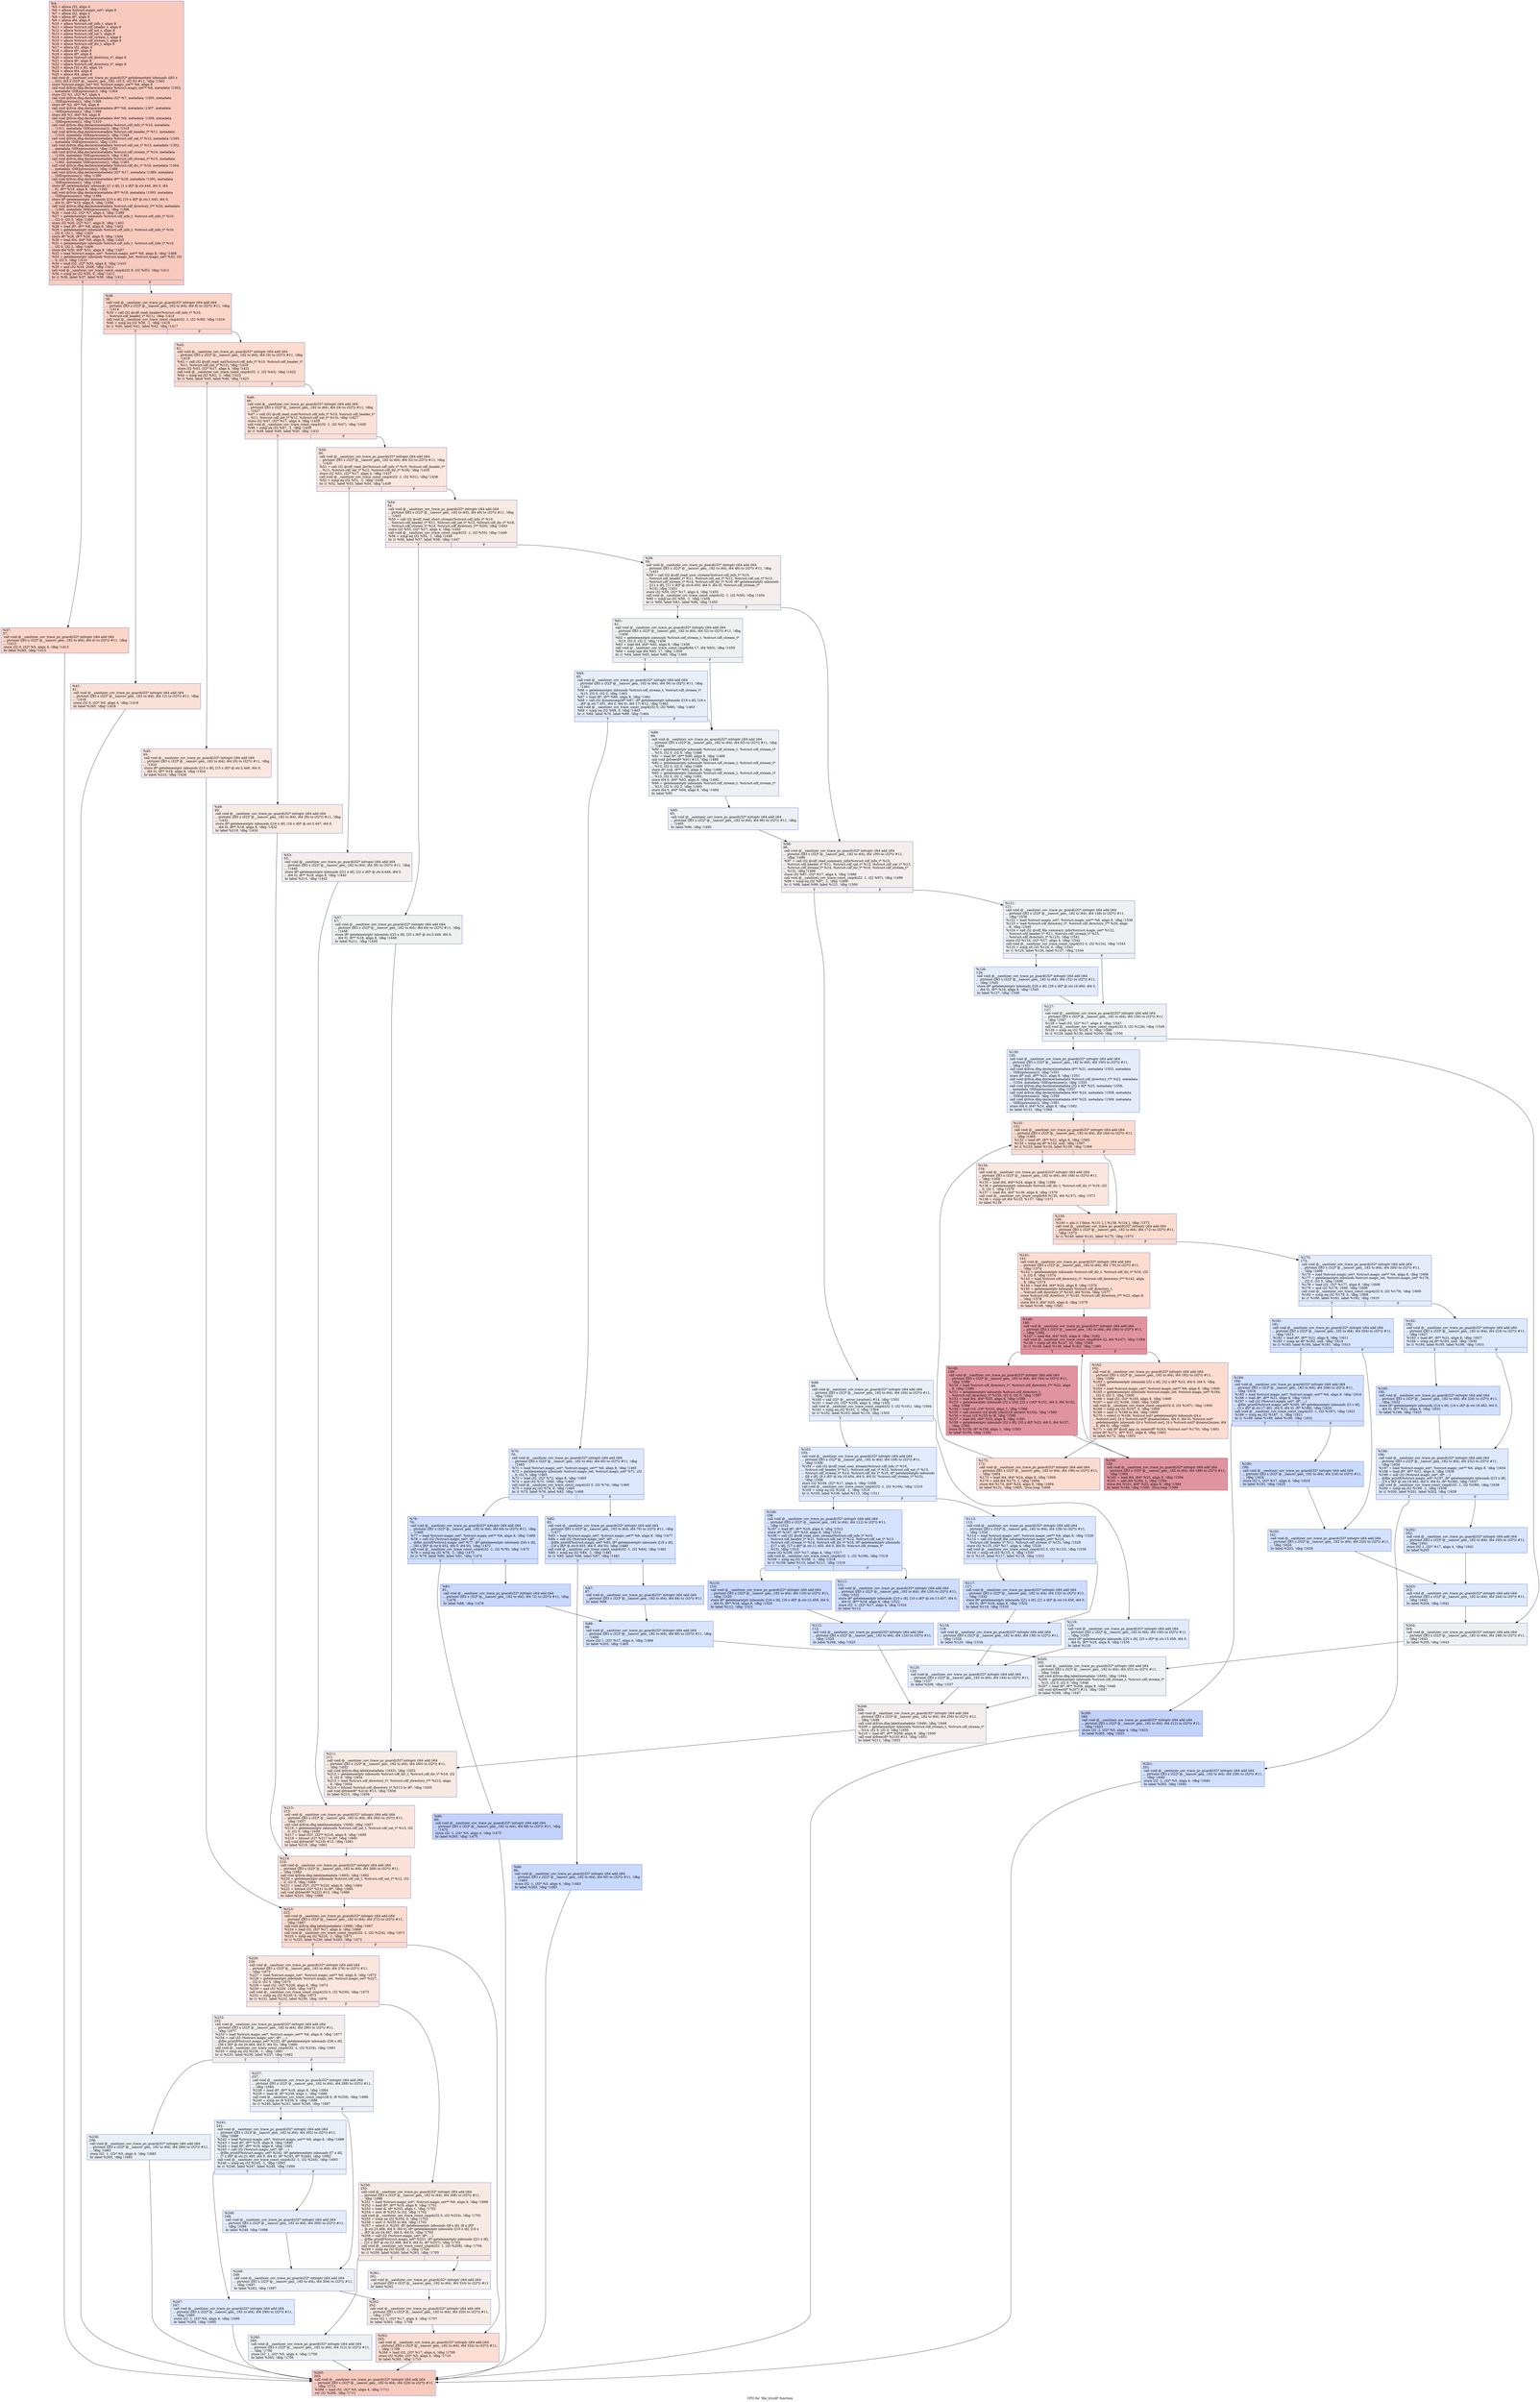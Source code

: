 digraph "CFG for 'file_trycdf' function" {
	label="CFG for 'file_trycdf' function";

	Node0x564cce545c20 [shape=record,color="#3d50c3ff", style=filled, fillcolor="#ef886b70",label="{%4:\l  %5 = alloca i32, align 4\l  %6 = alloca %struct.magic_set*, align 8\l  %7 = alloca i32, align 4\l  %8 = alloca i8*, align 8\l  %9 = alloca i64, align 8\l  %10 = alloca %struct.cdf_info_t, align 8\l  %11 = alloca %struct.cdf_header_t, align 8\l  %12 = alloca %struct.cdf_sat_t, align 8\l  %13 = alloca %struct.cdf_sat_t, align 8\l  %14 = alloca %struct.cdf_stream_t, align 8\l  %15 = alloca %struct.cdf_stream_t, align 8\l  %16 = alloca %struct.cdf_dir_t, align 8\l  %17 = alloca i32, align 4\l  %18 = alloca i8*, align 8\l  %19 = alloca i8*, align 8\l  %20 = alloca %struct.cdf_directory_t*, align 8\l  %21 = alloca i8*, align 8\l  %22 = alloca %struct.cdf_directory_t*, align 8\l  %23 = alloca [32 x i8], align 16\l  %24 = alloca i64, align 8\l  %25 = alloca i64, align 8\l  call void @__sanitizer_cov_trace_pc_guard(i32* getelementptr inbounds ([83 x\l... i32], [83 x i32]* @__sancov_gen_.182, i32 0, i32 0)) #11, !dbg !1302\l  store %struct.magic_set* %0, %struct.magic_set** %6, align 8\l  call void @llvm.dbg.declare(metadata %struct.magic_set** %6, metadata !1303,\l... metadata !DIExpression()), !dbg !1304\l  store i32 %1, i32* %7, align 4\l  call void @llvm.dbg.declare(metadata i32* %7, metadata !1305, metadata\l... !DIExpression()), !dbg !1306\l  store i8* %2, i8** %8, align 8\l  call void @llvm.dbg.declare(metadata i8** %8, metadata !1307, metadata\l... !DIExpression()), !dbg !1308\l  store i64 %3, i64* %9, align 8\l  call void @llvm.dbg.declare(metadata i64* %9, metadata !1309, metadata\l... !DIExpression()), !dbg !1310\l  call void @llvm.dbg.declare(metadata %struct.cdf_info_t* %10, metadata\l... !1311, metadata !DIExpression()), !dbg !1318\l  call void @llvm.dbg.declare(metadata %struct.cdf_header_t* %11, metadata\l... !1319, metadata !DIExpression()), !dbg !1344\l  call void @llvm.dbg.declare(metadata %struct.cdf_sat_t* %12, metadata !1345,\l... metadata !DIExpression()), !dbg !1351\l  call void @llvm.dbg.declare(metadata %struct.cdf_sat_t* %13, metadata !1352,\l... metadata !DIExpression()), !dbg !1353\l  call void @llvm.dbg.declare(metadata %struct.cdf_stream_t* %14, metadata\l... !1354, metadata !DIExpression()), !dbg !1361\l  call void @llvm.dbg.declare(metadata %struct.cdf_stream_t* %15, metadata\l... !1362, metadata !DIExpression()), !dbg !1363\l  call void @llvm.dbg.declare(metadata %struct.cdf_dir_t* %16, metadata !1364,\l... metadata !DIExpression()), !dbg !1388\l  call void @llvm.dbg.declare(metadata i32* %17, metadata !1389, metadata\l... !DIExpression()), !dbg !1390\l  call void @llvm.dbg.declare(metadata i8** %18, metadata !1391, metadata\l... !DIExpression()), !dbg !1392\l  store i8* getelementptr inbounds ([1 x i8], [1 x i8]* @.str.444, i64 0, i64\l... 0), i8** %18, align 8, !dbg !1392\l  call void @llvm.dbg.declare(metadata i8** %19, metadata !1393, metadata\l... !DIExpression()), !dbg !1394\l  store i8* getelementptr inbounds ([10 x i8], [10 x i8]* @.str.1.445, i64 0,\l... i64 0), i8** %19, align 8, !dbg !1394\l  call void @llvm.dbg.declare(metadata %struct.cdf_directory_t** %20, metadata\l... !1395, metadata !DIExpression()), !dbg !1398\l  %26 = load i32, i32* %7, align 4, !dbg !1399\l  %27 = getelementptr inbounds %struct.cdf_info_t, %struct.cdf_info_t* %10,\l... i32 0, i32 0, !dbg !1400\l  store i32 %26, i32* %27, align 8, !dbg !1401\l  %28 = load i8*, i8** %8, align 8, !dbg !1402\l  %29 = getelementptr inbounds %struct.cdf_info_t, %struct.cdf_info_t* %10,\l... i32 0, i32 1, !dbg !1403\l  store i8* %28, i8** %29, align 8, !dbg !1404\l  %30 = load i64, i64* %9, align 8, !dbg !1405\l  %31 = getelementptr inbounds %struct.cdf_info_t, %struct.cdf_info_t* %10,\l... i32 0, i32 2, !dbg !1406\l  store i64 %30, i64* %31, align 8, !dbg !1407\l  %32 = load %struct.magic_set*, %struct.magic_set** %6, align 8, !dbg !1408\l  %33 = getelementptr inbounds %struct.magic_set, %struct.magic_set* %32, i32\l... 0, i32 5, !dbg !1410\l  %34 = load i32, i32* %33, align 8, !dbg !1410\l  %35 = and i32 %34, 2048, !dbg !1411\l  call void @__sanitizer_cov_trace_const_cmp4(i32 0, i32 %35), !dbg !1411\l  %36 = icmp ne i32 %35, 0, !dbg !1411\l  br i1 %36, label %37, label %38, !dbg !1412\l|{<s0>T|<s1>F}}"];
	Node0x564cce545c20:s0 -> Node0x564cce547e80;
	Node0x564cce545c20:s1 -> Node0x564cce547ed0;
	Node0x564cce547e80 [shape=record,color="#3d50c3ff", style=filled, fillcolor="#f5a08170",label="{%37:\l37:                                               \l  call void @__sanitizer_cov_trace_pc_guard(i32* inttoptr (i64 add (i64\l... ptrtoint ([83 x i32]* @__sancov_gen_.182 to i64), i64 4) to i32*)) #11, !dbg\l... !1413\l  store i32 0, i32* %5, align 4, !dbg !1413\l  br label %265, !dbg !1413\l}"];
	Node0x564cce547e80 -> Node0x564cce5497d0;
	Node0x564cce547ed0 [shape=record,color="#3d50c3ff", style=filled, fillcolor="#f5a08170",label="{%38:\l38:                                               \l  call void @__sanitizer_cov_trace_pc_guard(i32* inttoptr (i64 add (i64\l... ptrtoint ([83 x i32]* @__sancov_gen_.182 to i64), i64 8) to i32*)) #11, !dbg\l... !1414\l  %39 = call i32 @cdf_read_header(%struct.cdf_info_t* %10,\l... %struct.cdf_header_t* %11), !dbg !1414\l  call void @__sanitizer_cov_trace_const_cmp4(i32 -1, i32 %39), !dbg !1416\l  %40 = icmp eq i32 %39, -1, !dbg !1416\l  br i1 %40, label %41, label %42, !dbg !1417\l|{<s0>T|<s1>F}}"];
	Node0x564cce547ed0:s0 -> Node0x564cce547f20;
	Node0x564cce547ed0:s1 -> Node0x564cce547f70;
	Node0x564cce547f20 [shape=record,color="#3d50c3ff", style=filled, fillcolor="#f7bca170",label="{%41:\l41:                                               \l  call void @__sanitizer_cov_trace_pc_guard(i32* inttoptr (i64 add (i64\l... ptrtoint ([83 x i32]* @__sancov_gen_.182 to i64), i64 12) to i32*)) #11, !dbg\l... !1418\l  store i32 0, i32* %5, align 4, !dbg !1418\l  br label %265, !dbg !1418\l}"];
	Node0x564cce547f20 -> Node0x564cce5497d0;
	Node0x564cce547f70 [shape=record,color="#3d50c3ff", style=filled, fillcolor="#f7af9170",label="{%42:\l42:                                               \l  call void @__sanitizer_cov_trace_pc_guard(i32* inttoptr (i64 add (i64\l... ptrtoint ([83 x i32]* @__sancov_gen_.182 to i64), i64 16) to i32*)) #11, !dbg\l... !1419\l  %43 = call i32 @cdf_read_sat(%struct.cdf_info_t* %10, %struct.cdf_header_t*\l... %11, %struct.cdf_sat_t* %12), !dbg !1419\l  store i32 %43, i32* %17, align 4, !dbg !1421\l  call void @__sanitizer_cov_trace_const_cmp4(i32 -1, i32 %43), !dbg !1422\l  %44 = icmp eq i32 %43, -1, !dbg !1422\l  br i1 %44, label %45, label %46, !dbg !1423\l|{<s0>T|<s1>F}}"];
	Node0x564cce547f70:s0 -> Node0x564cce547fc0;
	Node0x564cce547f70:s1 -> Node0x564cce548010;
	Node0x564cce547fc0 [shape=record,color="#3d50c3ff", style=filled, fillcolor="#f3c7b170",label="{%45:\l45:                                               \l  call void @__sanitizer_cov_trace_pc_guard(i32* inttoptr (i64 add (i64\l... ptrtoint ([83 x i32]* @__sancov_gen_.182 to i64), i64 20) to i32*)) #11, !dbg\l... !1424\l  store i8* getelementptr inbounds ([15 x i8], [15 x i8]* @.str.2.446, i64 0,\l... i64 0), i8** %18, align 8, !dbg !1424\l  br label %223, !dbg !1426\l}"];
	Node0x564cce547fc0 -> Node0x564cce549370;
	Node0x564cce548010 [shape=record,color="#3d50c3ff", style=filled, fillcolor="#f7bca170",label="{%46:\l46:                                               \l  call void @__sanitizer_cov_trace_pc_guard(i32* inttoptr (i64 add (i64\l... ptrtoint ([83 x i32]* @__sancov_gen_.182 to i64), i64 24) to i32*)) #11, !dbg\l... !1427\l  %47 = call i32 @cdf_read_ssat(%struct.cdf_info_t* %10, %struct.cdf_header_t*\l... %11, %struct.cdf_sat_t* %12, %struct.cdf_sat_t* %13), !dbg !1427\l  store i32 %47, i32* %17, align 4, !dbg !1429\l  call void @__sanitizer_cov_trace_const_cmp4(i32 -1, i32 %47), !dbg !1430\l  %48 = icmp eq i32 %47, -1, !dbg !1430\l  br i1 %48, label %49, label %50, !dbg !1431\l|{<s0>T|<s1>F}}"];
	Node0x564cce548010:s0 -> Node0x564cce548060;
	Node0x564cce548010:s1 -> Node0x564cce5480b0;
	Node0x564cce548060 [shape=record,color="#3d50c3ff", style=filled, fillcolor="#eed0c070",label="{%49:\l49:                                               \l  call void @__sanitizer_cov_trace_pc_guard(i32* inttoptr (i64 add (i64\l... ptrtoint ([83 x i32]* @__sancov_gen_.182 to i64), i64 28) to i32*)) #11, !dbg\l... !1432\l  store i8* getelementptr inbounds ([16 x i8], [16 x i8]* @.str.3.447, i64 0,\l... i64 0), i8** %18, align 8, !dbg !1432\l  br label %219, !dbg !1434\l}"];
	Node0x564cce548060 -> Node0x564cce549320;
	Node0x564cce5480b0 [shape=record,color="#3d50c3ff", style=filled, fillcolor="#f3c7b170",label="{%50:\l50:                                               \l  call void @__sanitizer_cov_trace_pc_guard(i32* inttoptr (i64 add (i64\l... ptrtoint ([83 x i32]* @__sancov_gen_.182 to i64), i64 32) to i32*)) #11, !dbg\l... !1435\l  %51 = call i32 @cdf_read_dir(%struct.cdf_info_t* %10, %struct.cdf_header_t*\l... %11, %struct.cdf_sat_t* %12, %struct.cdf_dir_t* %16), !dbg !1435\l  store i32 %51, i32* %17, align 4, !dbg !1437\l  call void @__sanitizer_cov_trace_const_cmp4(i32 -1, i32 %51), !dbg !1438\l  %52 = icmp eq i32 %51, -1, !dbg !1438\l  br i1 %52, label %53, label %54, !dbg !1439\l|{<s0>T|<s1>F}}"];
	Node0x564cce5480b0:s0 -> Node0x564cce548100;
	Node0x564cce5480b0:s1 -> Node0x564cce548150;
	Node0x564cce548100 [shape=record,color="#3d50c3ff", style=filled, fillcolor="#e5d8d170",label="{%53:\l53:                                               \l  call void @__sanitizer_cov_trace_pc_guard(i32* inttoptr (i64 add (i64\l... ptrtoint ([83 x i32]* @__sancov_gen_.182 to i64), i64 36) to i32*)) #11, !dbg\l... !1440\l  store i8* getelementptr inbounds ([21 x i8], [21 x i8]* @.str.4.448, i64 0,\l... i64 0), i8** %18, align 8, !dbg !1440\l  br label %215, !dbg !1442\l}"];
	Node0x564cce548100 -> Node0x564cce5492d0;
	Node0x564cce548150 [shape=record,color="#3d50c3ff", style=filled, fillcolor="#eed0c070",label="{%54:\l54:                                               \l  call void @__sanitizer_cov_trace_pc_guard(i32* inttoptr (i64 add (i64\l... ptrtoint ([83 x i32]* @__sancov_gen_.182 to i64), i64 40) to i32*)) #11, !dbg\l... !1443\l  %55 = call i32 @cdf_read_short_stream(%struct.cdf_info_t* %10,\l... %struct.cdf_header_t* %11, %struct.cdf_sat_t* %12, %struct.cdf_dir_t* %16,\l... %struct.cdf_stream_t* %14, %struct.cdf_directory_t** %20), !dbg !1443\l  store i32 %55, i32* %17, align 4, !dbg !1445\l  call void @__sanitizer_cov_trace_const_cmp4(i32 -1, i32 %55), !dbg !1446\l  %56 = icmp eq i32 %55, -1, !dbg !1446\l  br i1 %56, label %57, label %58, !dbg !1447\l|{<s0>T|<s1>F}}"];
	Node0x564cce548150:s0 -> Node0x564cce5481a0;
	Node0x564cce548150:s1 -> Node0x564cce5481f0;
	Node0x564cce5481a0 [shape=record,color="#3d50c3ff", style=filled, fillcolor="#dbdcde70",label="{%57:\l57:                                               \l  call void @__sanitizer_cov_trace_pc_guard(i32* inttoptr (i64 add (i64\l... ptrtoint ([83 x i32]* @__sancov_gen_.182 to i64), i64 44) to i32*)) #11, !dbg\l... !1448\l  store i8* getelementptr inbounds ([25 x i8], [25 x i8]* @.str.5.449, i64 0,\l... i64 0), i8** %18, align 8, !dbg !1448\l  br label %211, !dbg !1450\l}"];
	Node0x564cce5481a0 -> Node0x564cce549280;
	Node0x564cce5481f0 [shape=record,color="#3d50c3ff", style=filled, fillcolor="#e5d8d170",label="{%58:\l58:                                               \l  call void @__sanitizer_cov_trace_pc_guard(i32* inttoptr (i64 add (i64\l... ptrtoint ([83 x i32]* @__sancov_gen_.182 to i64), i64 48) to i32*)) #11, !dbg\l... !1451\l  %59 = call i32 @cdf_read_user_stream(%struct.cdf_info_t* %10,\l... %struct.cdf_header_t* %11, %struct.cdf_sat_t* %12, %struct.cdf_sat_t* %13,\l... %struct.cdf_stream_t* %14, %struct.cdf_dir_t* %16, i8* getelementptr inbounds\l... ([11 x i8], [11 x i8]* @.str.6.450, i64 0, i64 0), %struct.cdf_stream_t*\l... %15), !dbg !1451\l  store i32 %59, i32* %17, align 4, !dbg !1453\l  call void @__sanitizer_cov_trace_const_cmp4(i32 -1, i32 %59), !dbg !1454\l  %60 = icmp ne i32 %59, -1, !dbg !1454\l  br i1 %60, label %61, label %96, !dbg !1455\l|{<s0>T|<s1>F}}"];
	Node0x564cce5481f0:s0 -> Node0x564cce548240;
	Node0x564cce5481f0:s1 -> Node0x564cce548600;
	Node0x564cce548240 [shape=record,color="#3d50c3ff", style=filled, fillcolor="#dbdcde70",label="{%61:\l61:                                               \l  call void @__sanitizer_cov_trace_pc_guard(i32* inttoptr (i64 add (i64\l... ptrtoint ([83 x i32]* @__sancov_gen_.182 to i64), i64 52) to i32*)) #11, !dbg\l... !1456\l  %62 = getelementptr inbounds %struct.cdf_stream_t, %struct.cdf_stream_t*\l... %15, i32 0, i32 2, !dbg !1456\l  %63 = load i64, i64* %62, align 8, !dbg !1456\l  call void @__sanitizer_cov_trace_const_cmp8(i64 17, i64 %63), !dbg !1459\l  %64 = icmp uge i64 %63, 17, !dbg !1459\l  br i1 %64, label %65, label %89, !dbg !1460\l|{<s0>T|<s1>F}}"];
	Node0x564cce548240:s0 -> Node0x564cce548290;
	Node0x564cce548240:s1 -> Node0x564cce548560;
	Node0x564cce548290 [shape=record,color="#3d50c3ff", style=filled, fillcolor="#cbd8ee70",label="{%65:\l65:                                               \l  call void @__sanitizer_cov_trace_pc_guard(i32* inttoptr (i64 add (i64\l... ptrtoint ([83 x i32]* @__sancov_gen_.182 to i64), i64 56) to i32*)) #11, !dbg\l... !1461\l  %66 = getelementptr inbounds %struct.cdf_stream_t, %struct.cdf_stream_t*\l... %15, i32 0, i32 0, !dbg !1461\l  %67 = load i8*, i8** %66, align 8, !dbg !1461\l  %68 = call i32 @memcmp(i8* %67, i8* getelementptr inbounds ([18 x i8], [18 x\l... i8]* @.str.7.451, i64 0, i64 0), i64 17) #12, !dbg !1462\l  call void @__sanitizer_cov_trace_const_cmp4(i32 0, i32 %68), !dbg !1463\l  %69 = icmp eq i32 %68, 0, !dbg !1463\l  br i1 %69, label %70, label %89, !dbg !1464\l|{<s0>T|<s1>F}}"];
	Node0x564cce548290:s0 -> Node0x564cce5482e0;
	Node0x564cce548290:s1 -> Node0x564cce548560;
	Node0x564cce5482e0 [shape=record,color="#3d50c3ff", style=filled, fillcolor="#b2ccfb70",label="{%70:\l70:                                               \l  call void @__sanitizer_cov_trace_pc_guard(i32* inttoptr (i64 add (i64\l... ptrtoint ([83 x i32]* @__sancov_gen_.182 to i64), i64 60) to i32*)) #11, !dbg\l... !1465\l  %71 = load %struct.magic_set*, %struct.magic_set** %6, align 8, !dbg !1465\l  %72 = getelementptr inbounds %struct.magic_set, %struct.magic_set* %71, i32\l... 0, i32 5, !dbg !1465\l  %73 = load i32, i32* %72, align 8, !dbg !1465\l  %74 = and i32 %73, 1040, !dbg !1465\l  call void @__sanitizer_cov_trace_const_cmp4(i32 0, i32 %74), !dbg !1465\l  %75 = icmp eq i32 %74, 0, !dbg !1465\l  br i1 %75, label %76, label %82, !dbg !1468\l|{<s0>T|<s1>F}}"];
	Node0x564cce5482e0:s0 -> Node0x564cce548330;
	Node0x564cce5482e0:s1 -> Node0x564cce548420;
	Node0x564cce548330 [shape=record,color="#3d50c3ff", style=filled, fillcolor="#93b5fe70",label="{%76:\l76:                                               \l  call void @__sanitizer_cov_trace_pc_guard(i32* inttoptr (i64 add (i64\l... ptrtoint ([83 x i32]* @__sancov_gen_.182 to i64), i64 64) to i32*)) #11, !dbg\l... !1469\l  %77 = load %struct.magic_set*, %struct.magic_set** %6, align 8, !dbg !1469\l  %78 = call i32 (%struct.magic_set*, i8*, ...)\l... @file_printf(%struct.magic_set* %77, i8* getelementptr inbounds ([40 x i8],\l... [40 x i8]* @.str.8.452, i64 0, i64 0)), !dbg !1472\l  call void @__sanitizer_cov_trace_const_cmp4(i32 -1, i32 %78), !dbg !1473\l  %79 = icmp eq i32 %78, -1, !dbg !1473\l  br i1 %79, label %80, label %81, !dbg !1474\l|{<s0>T|<s1>F}}"];
	Node0x564cce548330:s0 -> Node0x564cce548380;
	Node0x564cce548330:s1 -> Node0x564cce5483d0;
	Node0x564cce548380 [shape=record,color="#3d50c3ff", style=filled, fillcolor="#779af770",label="{%80:\l80:                                               \l  call void @__sanitizer_cov_trace_pc_guard(i32* inttoptr (i64 add (i64\l... ptrtoint ([83 x i32]* @__sancov_gen_.182 to i64), i64 68) to i32*)) #11, !dbg\l... !1475\l  store i32 -1, i32* %5, align 4, !dbg !1475\l  br label %265, !dbg !1475\l}"];
	Node0x564cce548380 -> Node0x564cce5497d0;
	Node0x564cce5483d0 [shape=record,color="#3d50c3ff", style=filled, fillcolor="#85a8fc70",label="{%81:\l81:                                               \l  call void @__sanitizer_cov_trace_pc_guard(i32* inttoptr (i64 add (i64\l... ptrtoint ([83 x i32]* @__sancov_gen_.182 to i64), i64 72) to i32*)) #11, !dbg\l... !1476\l  br label %88, !dbg !1476\l}"];
	Node0x564cce5483d0 -> Node0x564cce548510;
	Node0x564cce548420 [shape=record,color="#3d50c3ff", style=filled, fillcolor="#a5c3fe70",label="{%82:\l82:                                               \l  call void @__sanitizer_cov_trace_pc_guard(i32* inttoptr (i64 add (i64\l... ptrtoint ([83 x i32]* @__sancov_gen_.182 to i64), i64 76) to i32*)) #11, !dbg\l... !1477\l  %83 = load %struct.magic_set*, %struct.magic_set** %6, align 8, !dbg !1477\l  %84 = call i32 (%struct.magic_set*, i8*, ...)\l... @file_printf(%struct.magic_set* %83, i8* getelementptr inbounds ([18 x i8],\l... [18 x i8]* @.str.9.453, i64 0, i64 0)), !dbg !1480\l  call void @__sanitizer_cov_trace_const_cmp4(i32 -1, i32 %84), !dbg !1481\l  %85 = icmp eq i32 %84, -1, !dbg !1481\l  br i1 %85, label %86, label %87, !dbg !1482\l|{<s0>T|<s1>F}}"];
	Node0x564cce548420:s0 -> Node0x564cce548470;
	Node0x564cce548420:s1 -> Node0x564cce5484c0;
	Node0x564cce548470 [shape=record,color="#3d50c3ff", style=filled, fillcolor="#85a8fc70",label="{%86:\l86:                                               \l  call void @__sanitizer_cov_trace_pc_guard(i32* inttoptr (i64 add (i64\l... ptrtoint ([83 x i32]* @__sancov_gen_.182 to i64), i64 80) to i32*)) #11, !dbg\l... !1483\l  store i32 -1, i32* %5, align 4, !dbg !1483\l  br label %265, !dbg !1483\l}"];
	Node0x564cce548470 -> Node0x564cce5497d0;
	Node0x564cce5484c0 [shape=record,color="#3d50c3ff", style=filled, fillcolor="#96b7ff70",label="{%87:\l87:                                               \l  call void @__sanitizer_cov_trace_pc_guard(i32* inttoptr (i64 add (i64\l... ptrtoint ([83 x i32]* @__sancov_gen_.182 to i64), i64 84) to i32*)) #11\l  br label %88\l}"];
	Node0x564cce5484c0 -> Node0x564cce548510;
	Node0x564cce548510 [shape=record,color="#3d50c3ff", style=filled, fillcolor="#a5c3fe70",label="{%88:\l88:                                               \l  call void @__sanitizer_cov_trace_pc_guard(i32* inttoptr (i64 add (i64\l... ptrtoint ([83 x i32]* @__sancov_gen_.182 to i64), i64 88) to i32*)) #11, !dbg\l... !1484\l  store i32 1, i32* %17, align 4, !dbg !1484\l  br label %205, !dbg !1485\l}"];
	Node0x564cce548510 -> Node0x564cce5491e0;
	Node0x564cce548560 [shape=record,color="#3d50c3ff", style=filled, fillcolor="#d6dce470",label="{%89:\l89:                                               \l  call void @__sanitizer_cov_trace_pc_guard(i32* inttoptr (i64 add (i64\l... ptrtoint ([83 x i32]* @__sancov_gen_.182 to i64), i64 92) to i32*)) #11, !dbg\l... !1486\l  %90 = getelementptr inbounds %struct.cdf_stream_t, %struct.cdf_stream_t*\l... %15, i32 0, i32 0, !dbg !1486\l  %91 = load i8*, i8** %90, align 8, !dbg !1486\l  call void @free(i8* %91) #13, !dbg !1488\l  %92 = getelementptr inbounds %struct.cdf_stream_t, %struct.cdf_stream_t*\l... %15, i32 0, i32 0, !dbg !1489\l  store i8* null, i8** %92, align 8, !dbg !1490\l  %93 = getelementptr inbounds %struct.cdf_stream_t, %struct.cdf_stream_t*\l... %15, i32 0, i32 1, !dbg !1491\l  store i64 0, i64* %93, align 8, !dbg !1492\l  %94 = getelementptr inbounds %struct.cdf_stream_t, %struct.cdf_stream_t*\l... %15, i32 0, i32 2, !dbg !1493\l  store i64 0, i64* %94, align 8, !dbg !1494\l  br label %95\l}"];
	Node0x564cce548560 -> Node0x564cce5485b0;
	Node0x564cce5485b0 [shape=record,color="#3d50c3ff", style=filled, fillcolor="#d6dce470",label="{%95:\l95:                                               \l  call void @__sanitizer_cov_trace_pc_guard(i32* inttoptr (i64 add (i64\l... ptrtoint ([83 x i32]* @__sancov_gen_.182 to i64), i64 96) to i32*)) #11, !dbg\l... !1495\l  br label %96, !dbg !1495\l}"];
	Node0x564cce5485b0 -> Node0x564cce548600;
	Node0x564cce548600 [shape=record,color="#3d50c3ff", style=filled, fillcolor="#e3d9d370",label="{%96:\l96:                                               \l  call void @__sanitizer_cov_trace_pc_guard(i32* inttoptr (i64 add (i64\l... ptrtoint ([83 x i32]* @__sancov_gen_.182 to i64), i64 100) to i32*)) #11,\l... !dbg !1496\l  %97 = call i32 @cdf_read_summary_info(%struct.cdf_info_t* %10,\l... %struct.cdf_header_t* %11, %struct.cdf_sat_t* %12, %struct.cdf_sat_t* %13,\l... %struct.cdf_stream_t* %14, %struct.cdf_dir_t* %16, %struct.cdf_stream_t*\l... %15), !dbg !1496\l  store i32 %97, i32* %17, align 4, !dbg !1498\l  call void @__sanitizer_cov_trace_const_cmp4(i32 -1, i32 %97), !dbg !1499\l  %98 = icmp eq i32 %97, -1, !dbg !1499\l  br i1 %98, label %99, label %121, !dbg !1500\l|{<s0>T|<s1>F}}"];
	Node0x564cce548600:s0 -> Node0x564cce548650;
	Node0x564cce548600:s1 -> Node0x564cce5489c0;
	Node0x564cce548650 [shape=record,color="#3d50c3ff", style=filled, fillcolor="#cedaeb70",label="{%99:\l99:                                               \l  call void @__sanitizer_cov_trace_pc_guard(i32* inttoptr (i64 add (i64\l... ptrtoint ([83 x i32]* @__sancov_gen_.182 to i64), i64 104) to i32*)) #11,\l... !dbg !1501\l  %100 = call i32* @__errno_location() #14, !dbg !1501\l  %101 = load i32, i32* %100, align 4, !dbg !1501\l  call void @__sanitizer_cov_trace_const_cmp4(i32 3, i32 %101), !dbg !1504\l  %102 = icmp eq i32 %101, 3, !dbg !1504\l  br i1 %102, label %103, label %119, !dbg !1505\l|{<s0>T|<s1>F}}"];
	Node0x564cce548650:s0 -> Node0x564cce5486a0;
	Node0x564cce548650:s1 -> Node0x564cce548920;
	Node0x564cce5486a0 [shape=record,color="#3d50c3ff", style=filled, fillcolor="#bbd1f870",label="{%103:\l103:                                              \l  call void @__sanitizer_cov_trace_pc_guard(i32* inttoptr (i64 add (i64\l... ptrtoint ([83 x i32]* @__sancov_gen_.182 to i64), i64 108) to i32*)) #11,\l... !dbg !1506\l  %104 = call i32 @cdf_read_user_stream(%struct.cdf_info_t* %10,\l... %struct.cdf_header_t* %11, %struct.cdf_sat_t* %12, %struct.cdf_sat_t* %13,\l... %struct.cdf_stream_t* %14, %struct.cdf_dir_t* %16, i8* getelementptr inbounds\l... ([8 x i8], [8 x i8]* @.str.10.454, i64 0, i64 0), %struct.cdf_stream_t* %15),\l... !dbg !1506\l  store i32 %104, i32* %17, align 4, !dbg !1509\l  call void @__sanitizer_cov_trace_const_cmp4(i32 -1, i32 %104), !dbg !1510\l  %105 = icmp eq i32 %104, -1, !dbg !1510\l  br i1 %105, label %106, label %113, !dbg !1511\l|{<s0>T|<s1>F}}"];
	Node0x564cce5486a0:s0 -> Node0x564cce5486f0;
	Node0x564cce5486a0:s1 -> Node0x564cce548830;
	Node0x564cce5486f0 [shape=record,color="#3d50c3ff", style=filled, fillcolor="#9ebeff70",label="{%106:\l106:                                              \l  call void @__sanitizer_cov_trace_pc_guard(i32* inttoptr (i64 add (i64\l... ptrtoint ([83 x i32]* @__sancov_gen_.182 to i64), i64 112) to i32*)) #11,\l... !dbg !1512\l  %107 = load i8*, i8** %18, align 8, !dbg !1512\l  store i8* %107, i8** %19, align 8, !dbg !1514\l  %108 = call i32 @cdf_read_user_stream(%struct.cdf_info_t* %10,\l... %struct.cdf_header_t* %11, %struct.cdf_sat_t* %12, %struct.cdf_sat_t* %13,\l... %struct.cdf_stream_t* %14, %struct.cdf_dir_t* %16, i8* getelementptr inbounds\l... ([17 x i8], [17 x i8]* @.str.11.455, i64 0, i64 0), %struct.cdf_stream_t*\l... %15), !dbg !1515\l  store i32 %108, i32* %17, align 4, !dbg !1517\l  call void @__sanitizer_cov_trace_const_cmp4(i32 -1, i32 %108), !dbg !1518\l  %109 = icmp eq i32 %108, -1, !dbg !1518\l  br i1 %109, label %110, label %111, !dbg !1519\l|{<s0>T|<s1>F}}"];
	Node0x564cce5486f0:s0 -> Node0x564cce548740;
	Node0x564cce5486f0:s1 -> Node0x564cce548790;
	Node0x564cce548740 [shape=record,color="#3d50c3ff", style=filled, fillcolor="#81a4fb70",label="{%110:\l110:                                              \l  call void @__sanitizer_cov_trace_pc_guard(i32* inttoptr (i64 add (i64\l... ptrtoint ([83 x i32]* @__sancov_gen_.182 to i64), i64 116) to i32*)) #11,\l... !dbg !1520\l  store i8* getelementptr inbounds ([16 x i8], [16 x i8]* @.str.12.456, i64 0,\l... i64 0), i8** %18, align 8, !dbg !1520\l  br label %112, !dbg !1521\l}"];
	Node0x564cce548740 -> Node0x564cce5487e0;
	Node0x564cce548790 [shape=record,color="#3d50c3ff", style=filled, fillcolor="#8fb1fe70",label="{%111:\l111:                                              \l  call void @__sanitizer_cov_trace_pc_guard(i32* inttoptr (i64 add (i64\l... ptrtoint ([83 x i32]* @__sancov_gen_.182 to i64), i64 120) to i32*)) #11,\l... !dbg !1522\l  store i8* getelementptr inbounds ([10 x i8], [10 x i8]* @.str.13.457, i64 0,\l... i64 0), i8** %18, align 8, !dbg !1522\l  store i32 -1, i32* %17, align 4, !dbg !1524\l  br label %112\l}"];
	Node0x564cce548790 -> Node0x564cce5487e0;
	Node0x564cce5487e0 [shape=record,color="#3d50c3ff", style=filled, fillcolor="#9ebeff70",label="{%112:\l112:                                              \l  call void @__sanitizer_cov_trace_pc_guard(i32* inttoptr (i64 add (i64\l... ptrtoint ([83 x i32]* @__sancov_gen_.182 to i64), i64 124) to i32*)) #11,\l... !dbg !1525\l  br label %208, !dbg !1525\l}"];
	Node0x564cce5487e0 -> Node0x564cce549230;
	Node0x564cce548830 [shape=record,color="#3d50c3ff", style=filled, fillcolor="#aec9fc70",label="{%113:\l113:                                              \l  call void @__sanitizer_cov_trace_pc_guard(i32* inttoptr (i64 add (i64\l... ptrtoint ([83 x i32]* @__sancov_gen_.182 to i64), i64 128) to i32*)) #11,\l... !dbg !1526\l  %114 = load %struct.magic_set*, %struct.magic_set** %6, align 8, !dbg !1526\l  %115 = call i32 @cdf_file_catalog(%struct.magic_set* %114,\l... %struct.cdf_header_t* %11, %struct.cdf_stream_t* %15), !dbg !1528\l  store i32 %115, i32* %17, align 4, !dbg !1529\l  call void @__sanitizer_cov_trace_const_cmp4(i32 0, i32 %115), !dbg !1530\l  %116 = icmp slt i32 %115, 0, !dbg !1530\l  br i1 %116, label %117, label %118, !dbg !1531\l|{<s0>T|<s1>F}}"];
	Node0x564cce548830:s0 -> Node0x564cce548880;
	Node0x564cce548830:s1 -> Node0x564cce5488d0;
	Node0x564cce548880 [shape=record,color="#3d50c3ff", style=filled, fillcolor="#8fb1fe70",label="{%117:\l117:                                              \l  call void @__sanitizer_cov_trace_pc_guard(i32* inttoptr (i64 add (i64\l... ptrtoint ([83 x i32]* @__sancov_gen_.182 to i64), i64 132) to i32*)) #11,\l... !dbg !1532\l  store i8* getelementptr inbounds ([21 x i8], [21 x i8]* @.str.14.458, i64 0,\l... i64 0), i8** %18, align 8, !dbg !1532\l  br label %118, !dbg !1533\l}"];
	Node0x564cce548880 -> Node0x564cce5488d0;
	Node0x564cce5488d0 [shape=record,color="#3d50c3ff", style=filled, fillcolor="#aec9fc70",label="{%118:\l118:                                              \l  call void @__sanitizer_cov_trace_pc_guard(i32* inttoptr (i64 add (i64\l... ptrtoint ([83 x i32]* @__sancov_gen_.182 to i64), i64 136) to i32*)) #11,\l... !dbg !1534\l  br label %120, !dbg !1534\l}"];
	Node0x564cce5488d0 -> Node0x564cce548970;
	Node0x564cce548920 [shape=record,color="#3d50c3ff", style=filled, fillcolor="#bbd1f870",label="{%119:\l119:                                              \l  call void @__sanitizer_cov_trace_pc_guard(i32* inttoptr (i64 add (i64\l... ptrtoint ([83 x i32]* @__sancov_gen_.182 to i64), i64 140) to i32*)) #11,\l... !dbg !1535\l  store i8* getelementptr inbounds ([25 x i8], [25 x i8]* @.str.15.459, i64 0,\l... i64 0), i8** %18, align 8, !dbg !1535\l  br label %120\l}"];
	Node0x564cce548920 -> Node0x564cce548970;
	Node0x564cce548970 [shape=record,color="#3d50c3ff", style=filled, fillcolor="#c7d7f070",label="{%120:\l120:                                              \l  call void @__sanitizer_cov_trace_pc_guard(i32* inttoptr (i64 add (i64\l... ptrtoint ([83 x i32]* @__sancov_gen_.182 to i64), i64 144) to i32*)) #11,\l... !dbg !1537\l  br label %208, !dbg !1537\l}"];
	Node0x564cce548970 -> Node0x564cce549230;
	Node0x564cce5489c0 [shape=record,color="#3d50c3ff", style=filled, fillcolor="#d9dce170",label="{%121:\l121:                                              \l  call void @__sanitizer_cov_trace_pc_guard(i32* inttoptr (i64 add (i64\l... ptrtoint ([83 x i32]* @__sancov_gen_.182 to i64), i64 148) to i32*)) #11,\l... !dbg !1538\l  %122 = load %struct.magic_set*, %struct.magic_set** %6, align 8, !dbg !1538\l  %123 = load %struct.cdf_directory_t*, %struct.cdf_directory_t** %20, align\l... 8, !dbg !1540\l  %124 = call i32 @cdf_file_summary_info(%struct.magic_set* %122,\l... %struct.cdf_header_t* %11, %struct.cdf_stream_t* %15,\l... %struct.cdf_directory_t* %123), !dbg !1541\l  store i32 %124, i32* %17, align 4, !dbg !1542\l  call void @__sanitizer_cov_trace_const_cmp4(i32 0, i32 %124), !dbg !1543\l  %125 = icmp slt i32 %124, 0, !dbg !1543\l  br i1 %125, label %126, label %127, !dbg !1544\l|{<s0>T|<s1>F}}"];
	Node0x564cce5489c0:s0 -> Node0x564cce548a10;
	Node0x564cce5489c0:s1 -> Node0x564cce548a60;
	Node0x564cce548a10 [shape=record,color="#3d50c3ff", style=filled, fillcolor="#c1d4f470",label="{%126:\l126:                                              \l  call void @__sanitizer_cov_trace_pc_guard(i32* inttoptr (i64 add (i64\l... ptrtoint ([83 x i32]* @__sancov_gen_.182 to i64), i64 152) to i32*)) #11,\l... !dbg !1545\l  store i8* getelementptr inbounds ([26 x i8], [26 x i8]* @.str.16.460, i64 0,\l... i64 0), i8** %18, align 8, !dbg !1545\l  br label %127, !dbg !1546\l}"];
	Node0x564cce548a10 -> Node0x564cce548a60;
	Node0x564cce548a60 [shape=record,color="#3d50c3ff", style=filled, fillcolor="#d9dce170",label="{%127:\l127:                                              \l  call void @__sanitizer_cov_trace_pc_guard(i32* inttoptr (i64 add (i64\l... ptrtoint ([83 x i32]* @__sancov_gen_.182 to i64), i64 156) to i32*)) #11,\l... !dbg !1547\l  %128 = load i32, i32* %17, align 4, !dbg !1547\l  call void @__sanitizer_cov_trace_const_cmp4(i32 0, i32 %128), !dbg !1549\l  %129 = icmp eq i32 %128, 0, !dbg !1549\l  br i1 %129, label %130, label %204, !dbg !1550\l|{<s0>T|<s1>F}}"];
	Node0x564cce548a60:s0 -> Node0x564cce548ab0;
	Node0x564cce548a60:s1 -> Node0x564cce549190;
	Node0x564cce548ab0 [shape=record,color="#3d50c3ff", style=filled, fillcolor="#c1d4f470",label="{%130:\l130:                                              \l  call void @__sanitizer_cov_trace_pc_guard(i32* inttoptr (i64 add (i64\l... ptrtoint ([83 x i32]* @__sancov_gen_.182 to i64), i64 160) to i32*)) #11,\l... !dbg !1551\l  call void @llvm.dbg.declare(metadata i8** %21, metadata !1553, metadata\l... !DIExpression()), !dbg !1551\l  store i8* null, i8** %21, align 8, !dbg !1551\l  call void @llvm.dbg.declare(metadata %struct.cdf_directory_t** %22, metadata\l... !1554, metadata !DIExpression()), !dbg !1555\l  call void @llvm.dbg.declare(metadata [32 x i8]* %23, metadata !1556,\l... metadata !DIExpression()), !dbg !1557\l  call void @llvm.dbg.declare(metadata i64* %24, metadata !1558, metadata\l... !DIExpression()), !dbg !1559\l  call void @llvm.dbg.declare(metadata i64* %25, metadata !1560, metadata\l... !DIExpression()), !dbg !1561\l  store i64 0, i64* %24, align 8, !dbg !1562\l  br label %131, !dbg !1564\l}"];
	Node0x564cce548ab0 -> Node0x564cce548b00;
	Node0x564cce548b00 [shape=record,color="#3d50c3ff", style=filled, fillcolor="#f7af9170",label="{%131:\l131:                                              \l  call void @__sanitizer_cov_trace_pc_guard(i32* inttoptr (i64 add (i64\l... ptrtoint ([83 x i32]* @__sancov_gen_.182 to i64), i64 164) to i32*)) #11,\l... !dbg !1565\l  %132 = load i8*, i8** %21, align 8, !dbg !1565\l  %133 = icmp eq i8* %132, null, !dbg !1567\l  br i1 %133, label %134, label %139, !dbg !1568\l|{<s0>T|<s1>F}}"];
	Node0x564cce548b00:s0 -> Node0x564cce548b50;
	Node0x564cce548b00:s1 -> Node0x564cce548ba0;
	Node0x564cce548b50 [shape=record,color="#3d50c3ff", style=filled, fillcolor="#f3c7b170",label="{%134:\l134:                                              \l  call void @__sanitizer_cov_trace_pc_guard(i32* inttoptr (i64 add (i64\l... ptrtoint ([83 x i32]* @__sancov_gen_.182 to i64), i64 168) to i32*)) #11,\l... !dbg !1569\l  %135 = load i64, i64* %24, align 8, !dbg !1569\l  %136 = getelementptr inbounds %struct.cdf_dir_t, %struct.cdf_dir_t* %16, i32\l... 0, i32 1, !dbg !1570\l  %137 = load i64, i64* %136, align 8, !dbg !1570\l  call void @__sanitizer_cov_trace_cmp8(i64 %135, i64 %137), !dbg !1571\l  %138 = icmp ult i64 %135, %137, !dbg !1571\l  br label %139\l}"];
	Node0x564cce548b50 -> Node0x564cce548ba0;
	Node0x564cce548ba0 [shape=record,color="#3d50c3ff", style=filled, fillcolor="#f7af9170",label="{%139:\l139:                                              \l  %140 = phi i1 [ false, %131 ], [ %138, %134 ], !dbg !1572\l  call void @__sanitizer_cov_trace_pc_guard(i32* inttoptr (i64 add (i64\l... ptrtoint ([83 x i32]* @__sancov_gen_.182 to i64), i64 172) to i32*)) #11,\l... !dbg !1573\l  br i1 %140, label %141, label %175, !dbg !1573\l|{<s0>T|<s1>F}}"];
	Node0x564cce548ba0:s0 -> Node0x564cce548bf0;
	Node0x564cce548ba0:s1 -> Node0x564cce548dd0;
	Node0x564cce548bf0 [shape=record,color="#3d50c3ff", style=filled, fillcolor="#f7af9170",label="{%141:\l141:                                              \l  call void @__sanitizer_cov_trace_pc_guard(i32* inttoptr (i64 add (i64\l... ptrtoint ([83 x i32]* @__sancov_gen_.182 to i64), i64 176) to i32*)) #11,\l... !dbg !1574\l  %142 = getelementptr inbounds %struct.cdf_dir_t, %struct.cdf_dir_t* %16, i32\l... 0, i32 0, !dbg !1574\l  %143 = load %struct.cdf_directory_t*, %struct.cdf_directory_t** %142, align\l... 8, !dbg !1574\l  %144 = load i64, i64* %24, align 8, !dbg !1576\l  %145 = getelementptr inbounds %struct.cdf_directory_t,\l... %struct.cdf_directory_t* %143, i64 %144, !dbg !1577\l  store %struct.cdf_directory_t* %145, %struct.cdf_directory_t** %22, align 8,\l... !dbg !1578\l  store i64 0, i64* %25, align 8, !dbg !1579\l  br label %146, !dbg !1581\l}"];
	Node0x564cce548bf0 -> Node0x564cce548c40;
	Node0x564cce548c40 [shape=record,color="#b70d28ff", style=filled, fillcolor="#b70d2870",label="{%146:\l146:                                              \l  call void @__sanitizer_cov_trace_pc_guard(i32* inttoptr (i64 add (i64\l... ptrtoint ([83 x i32]* @__sancov_gen_.182 to i64), i64 180) to i32*)) #11,\l... !dbg !1582\l  %147 = load i64, i64* %25, align 8, !dbg !1582\l  call void @__sanitizer_cov_trace_const_cmp8(i64 32, i64 %147), !dbg !1584\l  %148 = icmp ult i64 %147, 32, !dbg !1584\l  br i1 %148, label %149, label %162, !dbg !1585\l|{<s0>T|<s1>F}}"];
	Node0x564cce548c40:s0 -> Node0x564cce548c90;
	Node0x564cce548c40:s1 -> Node0x564cce548d30;
	Node0x564cce548c90 [shape=record,color="#b70d28ff", style=filled, fillcolor="#b70d2870",label="{%149:\l149:                                              \l  call void @__sanitizer_cov_trace_pc_guard(i32* inttoptr (i64 add (i64\l... ptrtoint ([83 x i32]* @__sancov_gen_.182 to i64), i64 184) to i32*)) #11,\l... !dbg !1586\l  %150 = load %struct.cdf_directory_t*, %struct.cdf_directory_t** %22, align\l... 8, !dbg !1586\l  %151 = getelementptr inbounds %struct.cdf_directory_t,\l... %struct.cdf_directory_t* %150, i32 0, i32 0, !dbg !1587\l  %152 = load i64, i64* %25, align 8, !dbg !1588\l  %153 = getelementptr inbounds [32 x i16], [32 x i16]* %151, i64 0, i64 %152,\l... !dbg !1586\l  %154 = load i16, i16* %153, align 2, !dbg !1586\l  %155 = call zeroext i16 @cdf_tole2(i16 zeroext %154), !dbg !1589\l  %156 = trunc i16 %155 to i8, !dbg !1590\l  %157 = load i64, i64* %25, align 8, !dbg !1591\l  %158 = getelementptr inbounds [32 x i8], [32 x i8]* %23, i64 0, i64 %157,\l... !dbg !1592\l  store i8 %156, i8* %158, align 1, !dbg !1593\l  br label %159, !dbg !1592\l}"];
	Node0x564cce548c90 -> Node0x564cce548ce0;
	Node0x564cce548ce0 [shape=record,color="#b70d28ff", style=filled, fillcolor="#b70d2870",label="{%159:\l159:                                              \l  call void @__sanitizer_cov_trace_pc_guard(i32* inttoptr (i64 add (i64\l... ptrtoint ([83 x i32]* @__sancov_gen_.182 to i64), i64 188) to i32*)) #11,\l... !dbg !1594\l  %160 = load i64, i64* %25, align 8, !dbg !1594\l  %161 = add i64 %160, 1, !dbg !1594\l  store i64 %161, i64* %25, align 8, !dbg !1594\l  br label %146, !dbg !1595, !llvm.loop !1596\l}"];
	Node0x564cce548ce0 -> Node0x564cce548c40;
	Node0x564cce548d30 [shape=record,color="#3d50c3ff", style=filled, fillcolor="#f7af9170",label="{%162:\l162:                                              \l  call void @__sanitizer_cov_trace_pc_guard(i32* inttoptr (i64 add (i64\l... ptrtoint ([83 x i32]* @__sancov_gen_.182 to i64), i64 192) to i32*)) #11,\l... !dbg !1599\l  %163 = getelementptr inbounds [32 x i8], [32 x i8]* %23, i64 0, i64 0, !dbg\l... !1599\l  %164 = load %struct.magic_set*, %struct.magic_set** %6, align 8, !dbg !1600\l  %165 = getelementptr inbounds %struct.magic_set, %struct.magic_set* %164,\l... i32 0, i32 5, !dbg !1600\l  %166 = load i32, i32* %165, align 8, !dbg !1600\l  %167 = and i32 %166, 1040, !dbg !1600\l  call void @__sanitizer_cov_trace_const_cmp4(i32 0, i32 %167), !dbg !1600\l  %168 = icmp eq i32 %167, 0, !dbg !1600\l  %169 = zext i1 %168 to i64, !dbg !1600\l  %170 = select i1 %168, %struct.out* getelementptr inbounds ([4 x\l... %struct.out], [4 x %struct.out]* @name2desc, i64 0, i64 0), %struct.out*\l... getelementptr inbounds ([4 x %struct.out], [4 x %struct.out]* @name2mime, i64\l... 0, i64 0), !dbg !1600\l  %171 = call i8* @cdf_app_to_mime(i8* %163, %struct.out* %170), !dbg !1601\l  store i8* %171, i8** %21, align 8, !dbg !1602\l  br label %172, !dbg !1603\l}"];
	Node0x564cce548d30 -> Node0x564cce548d80;
	Node0x564cce548d80 [shape=record,color="#3d50c3ff", style=filled, fillcolor="#f7af9170",label="{%172:\l172:                                              \l  call void @__sanitizer_cov_trace_pc_guard(i32* inttoptr (i64 add (i64\l... ptrtoint ([83 x i32]* @__sancov_gen_.182 to i64), i64 196) to i32*)) #11,\l... !dbg !1604\l  %173 = load i64, i64* %24, align 8, !dbg !1604\l  %174 = add i64 %173, 1, !dbg !1604\l  store i64 %174, i64* %24, align 8, !dbg !1604\l  br label %131, !dbg !1605, !llvm.loop !1606\l}"];
	Node0x564cce548d80 -> Node0x564cce548b00;
	Node0x564cce548dd0 [shape=record,color="#3d50c3ff", style=filled, fillcolor="#c1d4f470",label="{%175:\l175:                                              \l  call void @__sanitizer_cov_trace_pc_guard(i32* inttoptr (i64 add (i64\l... ptrtoint ([83 x i32]* @__sancov_gen_.182 to i64), i64 200) to i32*)) #11,\l... !dbg !1608\l  %176 = load %struct.magic_set*, %struct.magic_set** %6, align 8, !dbg !1608\l  %177 = getelementptr inbounds %struct.magic_set, %struct.magic_set* %176,\l... i32 0, i32 5, !dbg !1608\l  %178 = load i32, i32* %177, align 8, !dbg !1608\l  %179 = and i32 %178, 1040, !dbg !1608\l  call void @__sanitizer_cov_trace_const_cmp4(i32 0, i32 %179), !dbg !1608\l  %180 = icmp eq i32 %179, 0, !dbg !1608\l  br i1 %180, label %181, label %192, !dbg !1610\l|{<s0>T|<s1>F}}"];
	Node0x564cce548dd0:s0 -> Node0x564cce548e20;
	Node0x564cce548dd0:s1 -> Node0x564cce548fb0;
	Node0x564cce548e20 [shape=record,color="#3d50c3ff", style=filled, fillcolor="#a5c3fe70",label="{%181:\l181:                                              \l  call void @__sanitizer_cov_trace_pc_guard(i32* inttoptr (i64 add (i64\l... ptrtoint ([83 x i32]* @__sancov_gen_.182 to i64), i64 204) to i32*)) #11,\l... !dbg !1611\l  %182 = load i8*, i8** %21, align 8, !dbg !1611\l  %183 = icmp ne i8* %182, null, !dbg !1614\l  br i1 %183, label %184, label %191, !dbg !1615\l|{<s0>T|<s1>F}}"];
	Node0x564cce548e20:s0 -> Node0x564cce548e70;
	Node0x564cce548e20:s1 -> Node0x564cce548f60;
	Node0x564cce548e70 [shape=record,color="#3d50c3ff", style=filled, fillcolor="#96b7ff70",label="{%184:\l184:                                              \l  call void @__sanitizer_cov_trace_pc_guard(i32* inttoptr (i64 add (i64\l... ptrtoint ([83 x i32]* @__sancov_gen_.182 to i64), i64 208) to i32*)) #11,\l... !dbg !1616\l  %185 = load %struct.magic_set*, %struct.magic_set** %6, align 8, !dbg !1616\l  %186 = load i8*, i8** %21, align 8, !dbg !1619\l  %187 = call i32 (%struct.magic_set*, i8*, ...)\l... @file_printf(%struct.magic_set* %185, i8* getelementptr inbounds ([3 x i8],\l... [3 x i8]* @.str.17.461, i64 0, i64 0), i8* %186), !dbg !1620\l  call void @__sanitizer_cov_trace_const_cmp4(i32 -1, i32 %187), !dbg !1621\l  %188 = icmp eq i32 %187, -1, !dbg !1621\l  br i1 %188, label %189, label %190, !dbg !1622\l|{<s0>T|<s1>F}}"];
	Node0x564cce548e70:s0 -> Node0x564cce548ec0;
	Node0x564cce548e70:s1 -> Node0x564cce548f10;
	Node0x564cce548ec0 [shape=record,color="#3d50c3ff", style=filled, fillcolor="#779af770",label="{%189:\l189:                                              \l  call void @__sanitizer_cov_trace_pc_guard(i32* inttoptr (i64 add (i64\l... ptrtoint ([83 x i32]* @__sancov_gen_.182 to i64), i64 212) to i32*)) #11,\l... !dbg !1623\l  store i32 -1, i32* %5, align 4, !dbg !1623\l  br label %265, !dbg !1623\l}"];
	Node0x564cce548ec0 -> Node0x564cce5497d0;
	Node0x564cce548f10 [shape=record,color="#3d50c3ff", style=filled, fillcolor="#88abfd70",label="{%190:\l190:                                              \l  call void @__sanitizer_cov_trace_pc_guard(i32* inttoptr (i64 add (i64\l... ptrtoint ([83 x i32]* @__sancov_gen_.182 to i64), i64 216) to i32*)) #11,\l... !dbg !1624\l  store i32 1, i32* %17, align 4, !dbg !1624\l  br label %191, !dbg !1625\l}"];
	Node0x564cce548f10 -> Node0x564cce548f60;
	Node0x564cce548f60 [shape=record,color="#3d50c3ff", style=filled, fillcolor="#9ebeff70",label="{%191:\l191:                                              \l  call void @__sanitizer_cov_trace_pc_guard(i32* inttoptr (i64 add (i64\l... ptrtoint ([83 x i32]* @__sancov_gen_.182 to i64), i64 220) to i32*)) #11,\l... !dbg !1626\l  br label %203, !dbg !1626\l}"];
	Node0x564cce548f60 -> Node0x564cce549140;
	Node0x564cce548fb0 [shape=record,color="#3d50c3ff", style=filled, fillcolor="#b5cdfa70",label="{%192:\l192:                                              \l  call void @__sanitizer_cov_trace_pc_guard(i32* inttoptr (i64 add (i64\l... ptrtoint ([83 x i32]* @__sancov_gen_.182 to i64), i64 224) to i32*)) #11,\l... !dbg !1627\l  %193 = load i8*, i8** %21, align 8, !dbg !1627\l  %194 = icmp eq i8* %193, null, !dbg !1630\l  br i1 %194, label %195, label %196, !dbg !1631\l|{<s0>T|<s1>F}}"];
	Node0x564cce548fb0:s0 -> Node0x564cce549000;
	Node0x564cce548fb0:s1 -> Node0x564cce549050;
	Node0x564cce549000 [shape=record,color="#3d50c3ff", style=filled, fillcolor="#96b7ff70",label="{%195:\l195:                                              \l  call void @__sanitizer_cov_trace_pc_guard(i32* inttoptr (i64 add (i64\l... ptrtoint ([83 x i32]* @__sancov_gen_.182 to i64), i64 228) to i32*)) #11,\l... !dbg !1632\l  store i8* getelementptr inbounds ([14 x i8], [14 x i8]* @.str.18.462, i64 0,\l... i64 0), i8** %21, align 8, !dbg !1632\l  br label %196, !dbg !1633\l}"];
	Node0x564cce549000 -> Node0x564cce549050;
	Node0x564cce549050 [shape=record,color="#3d50c3ff", style=filled, fillcolor="#b5cdfa70",label="{%196:\l196:                                              \l  call void @__sanitizer_cov_trace_pc_guard(i32* inttoptr (i64 add (i64\l... ptrtoint ([83 x i32]* @__sancov_gen_.182 to i64), i64 232) to i32*)) #11,\l... !dbg !1634\l  %197 = load %struct.magic_set*, %struct.magic_set** %6, align 8, !dbg !1634\l  %198 = load i8*, i8** %21, align 8, !dbg !1636\l  %199 = call i32 (%struct.magic_set*, i8*, ...)\l... @file_printf(%struct.magic_set* %197, i8* getelementptr inbounds ([15 x i8],\l... [15 x i8]* @.str.19.463, i64 0, i64 0), i8* %198), !dbg !1637\l  call void @__sanitizer_cov_trace_const_cmp4(i32 -1, i32 %199), !dbg !1638\l  %200 = icmp eq i32 %199, -1, !dbg !1638\l  br i1 %200, label %201, label %202, !dbg !1639\l|{<s0>T|<s1>F}}"];
	Node0x564cce549050:s0 -> Node0x564cce5490a0;
	Node0x564cce549050:s1 -> Node0x564cce5490f0;
	Node0x564cce5490a0 [shape=record,color="#3d50c3ff", style=filled, fillcolor="#96b7ff70",label="{%201:\l201:                                              \l  call void @__sanitizer_cov_trace_pc_guard(i32* inttoptr (i64 add (i64\l... ptrtoint ([83 x i32]* @__sancov_gen_.182 to i64), i64 236) to i32*)) #11,\l... !dbg !1640\l  store i32 -1, i32* %5, align 4, !dbg !1640\l  br label %265, !dbg !1640\l}"];
	Node0x564cce5490a0 -> Node0x564cce5497d0;
	Node0x564cce5490f0 [shape=record,color="#3d50c3ff", style=filled, fillcolor="#a7c5fe70",label="{%202:\l202:                                              \l  call void @__sanitizer_cov_trace_pc_guard(i32* inttoptr (i64 add (i64\l... ptrtoint ([83 x i32]* @__sancov_gen_.182 to i64), i64 240) to i32*)) #11,\l... !dbg !1641\l  store i32 1, i32* %17, align 4, !dbg !1641\l  br label %203\l}"];
	Node0x564cce5490f0 -> Node0x564cce549140;
	Node0x564cce549140 [shape=record,color="#3d50c3ff", style=filled, fillcolor="#b5cdfa70",label="{%203:\l203:                                              \l  call void @__sanitizer_cov_trace_pc_guard(i32* inttoptr (i64 add (i64\l... ptrtoint ([83 x i32]* @__sancov_gen_.182 to i64), i64 244) to i32*)) #11,\l... !dbg !1642\l  br label %204, !dbg !1642\l}"];
	Node0x564cce549140 -> Node0x564cce549190;
	Node0x564cce549190 [shape=record,color="#3d50c3ff", style=filled, fillcolor="#d6dce470",label="{%204:\l204:                                              \l  call void @__sanitizer_cov_trace_pc_guard(i32* inttoptr (i64 add (i64\l... ptrtoint ([83 x i32]* @__sancov_gen_.182 to i64), i64 248) to i32*)) #11,\l... !dbg !1643\l  br label %205, !dbg !1643\l}"];
	Node0x564cce549190 -> Node0x564cce5491e0;
	Node0x564cce5491e0 [shape=record,color="#3d50c3ff", style=filled, fillcolor="#d9dce170",label="{%205:\l205:                                              \l  call void @__sanitizer_cov_trace_pc_guard(i32* inttoptr (i64 add (i64\l... ptrtoint ([83 x i32]* @__sancov_gen_.182 to i64), i64 252) to i32*)) #11,\l... !dbg !1644\l  call void @llvm.dbg.label(metadata !1645), !dbg !1644\l  %206 = getelementptr inbounds %struct.cdf_stream_t, %struct.cdf_stream_t*\l... %15, i32 0, i32 0, !dbg !1646\l  %207 = load i8*, i8** %206, align 8, !dbg !1646\l  call void @free(i8* %207) #13, !dbg !1647\l  br label %208, !dbg !1647\l}"];
	Node0x564cce5491e0 -> Node0x564cce549230;
	Node0x564cce549230 [shape=record,color="#3d50c3ff", style=filled, fillcolor="#e3d9d370",label="{%208:\l208:                                              \l  call void @__sanitizer_cov_trace_pc_guard(i32* inttoptr (i64 add (i64\l... ptrtoint ([83 x i32]* @__sancov_gen_.182 to i64), i64 256) to i32*)) #11,\l... !dbg !1648\l  call void @llvm.dbg.label(metadata !1649), !dbg !1648\l  %209 = getelementptr inbounds %struct.cdf_stream_t, %struct.cdf_stream_t*\l... %14, i32 0, i32 0, !dbg !1650\l  %210 = load i8*, i8** %209, align 8, !dbg !1650\l  call void @free(i8* %210) #13, !dbg !1651\l  br label %211, !dbg !1651\l}"];
	Node0x564cce549230 -> Node0x564cce549280;
	Node0x564cce549280 [shape=record,color="#3d50c3ff", style=filled, fillcolor="#eed0c070",label="{%211:\l211:                                              \l  call void @__sanitizer_cov_trace_pc_guard(i32* inttoptr (i64 add (i64\l... ptrtoint ([83 x i32]* @__sancov_gen_.182 to i64), i64 260) to i32*)) #11,\l... !dbg !1652\l  call void @llvm.dbg.label(metadata !1653), !dbg !1652\l  %212 = getelementptr inbounds %struct.cdf_dir_t, %struct.cdf_dir_t* %16, i32\l... 0, i32 0, !dbg !1654\l  %213 = load %struct.cdf_directory_t*, %struct.cdf_directory_t** %212, align\l... 8, !dbg !1654\l  %214 = bitcast %struct.cdf_directory_t* %213 to i8*, !dbg !1655\l  call void @free(i8* %214) #13, !dbg !1656\l  br label %215, !dbg !1656\l}"];
	Node0x564cce549280 -> Node0x564cce5492d0;
	Node0x564cce5492d0 [shape=record,color="#3d50c3ff", style=filled, fillcolor="#f3c7b170",label="{%215:\l215:                                              \l  call void @__sanitizer_cov_trace_pc_guard(i32* inttoptr (i64 add (i64\l... ptrtoint ([83 x i32]* @__sancov_gen_.182 to i64), i64 264) to i32*)) #11,\l... !dbg !1657\l  call void @llvm.dbg.label(metadata !1658), !dbg !1657\l  %216 = getelementptr inbounds %struct.cdf_sat_t, %struct.cdf_sat_t* %13, i32\l... 0, i32 0, !dbg !1659\l  %217 = load i32*, i32** %216, align 8, !dbg !1659\l  %218 = bitcast i32* %217 to i8*, !dbg !1660\l  call void @free(i8* %218) #13, !dbg !1661\l  br label %219, !dbg !1661\l}"];
	Node0x564cce5492d0 -> Node0x564cce549320;
	Node0x564cce549320 [shape=record,color="#3d50c3ff", style=filled, fillcolor="#f7bca170",label="{%219:\l219:                                              \l  call void @__sanitizer_cov_trace_pc_guard(i32* inttoptr (i64 add (i64\l... ptrtoint ([83 x i32]* @__sancov_gen_.182 to i64), i64 268) to i32*)) #11,\l... !dbg !1662\l  call void @llvm.dbg.label(metadata !1663), !dbg !1662\l  %220 = getelementptr inbounds %struct.cdf_sat_t, %struct.cdf_sat_t* %12, i32\l... 0, i32 0, !dbg !1664\l  %221 = load i32*, i32** %220, align 8, !dbg !1664\l  %222 = bitcast i32* %221 to i8*, !dbg !1665\l  call void @free(i8* %222) #13, !dbg !1666\l  br label %223, !dbg !1666\l}"];
	Node0x564cce549320 -> Node0x564cce549370;
	Node0x564cce549370 [shape=record,color="#3d50c3ff", style=filled, fillcolor="#f7af9170",label="{%223:\l223:                                              \l  call void @__sanitizer_cov_trace_pc_guard(i32* inttoptr (i64 add (i64\l... ptrtoint ([83 x i32]* @__sancov_gen_.182 to i64), i64 272) to i32*)) #11,\l... !dbg !1667\l  call void @llvm.dbg.label(metadata !1668), !dbg !1667\l  %224 = load i32, i32* %17, align 4, !dbg !1669\l  call void @__sanitizer_cov_trace_const_cmp4(i32 -1, i32 %224), !dbg !1671\l  %225 = icmp eq i32 %224, -1, !dbg !1671\l  br i1 %225, label %226, label %263, !dbg !1672\l|{<s0>T|<s1>F}}"];
	Node0x564cce549370:s0 -> Node0x564cce5493c0;
	Node0x564cce549370:s1 -> Node0x564cce549780;
	Node0x564cce5493c0 [shape=record,color="#3d50c3ff", style=filled, fillcolor="#f3c7b170",label="{%226:\l226:                                              \l  call void @__sanitizer_cov_trace_pc_guard(i32* inttoptr (i64 add (i64\l... ptrtoint ([83 x i32]* @__sancov_gen_.182 to i64), i64 276) to i32*)) #11,\l... !dbg !1673\l  %227 = load %struct.magic_set*, %struct.magic_set** %6, align 8, !dbg !1673\l  %228 = getelementptr inbounds %struct.magic_set, %struct.magic_set* %227,\l... i32 0, i32 5, !dbg !1673\l  %229 = load i32, i32* %228, align 8, !dbg !1673\l  %230 = and i32 %229, 1040, !dbg !1673\l  call void @__sanitizer_cov_trace_const_cmp4(i32 0, i32 %230), !dbg !1673\l  %231 = icmp eq i32 %230, 0, !dbg !1673\l  br i1 %231, label %232, label %250, !dbg !1676\l|{<s0>T|<s1>F}}"];
	Node0x564cce5493c0:s0 -> Node0x564cce549410;
	Node0x564cce5493c0:s1 -> Node0x564cce549640;
	Node0x564cce549410 [shape=record,color="#3d50c3ff", style=filled, fillcolor="#e3d9d370",label="{%232:\l232:                                              \l  call void @__sanitizer_cov_trace_pc_guard(i32* inttoptr (i64 add (i64\l... ptrtoint ([83 x i32]* @__sancov_gen_.182 to i64), i64 280) to i32*)) #11,\l... !dbg !1677\l  %233 = load %struct.magic_set*, %struct.magic_set** %6, align 8, !dbg !1677\l  %234 = call i32 (%struct.magic_set*, i8*, ...)\l... @file_printf(%struct.magic_set* %233, i8* getelementptr inbounds ([36 x i8],\l... [36 x i8]* @.str.20.464, i64 0, i64 0)), !dbg !1680\l  call void @__sanitizer_cov_trace_const_cmp4(i32 -1, i32 %234), !dbg !1681\l  %235 = icmp eq i32 %234, -1, !dbg !1681\l  br i1 %235, label %236, label %237, !dbg !1682\l|{<s0>T|<s1>F}}"];
	Node0x564cce549410:s0 -> Node0x564cce549460;
	Node0x564cce549410:s1 -> Node0x564cce5494b0;
	Node0x564cce549460 [shape=record,color="#3d50c3ff", style=filled, fillcolor="#cedaeb70",label="{%236:\l236:                                              \l  call void @__sanitizer_cov_trace_pc_guard(i32* inttoptr (i64 add (i64\l... ptrtoint ([83 x i32]* @__sancov_gen_.182 to i64), i64 284) to i32*)) #11,\l... !dbg !1683\l  store i32 -1, i32* %5, align 4, !dbg !1683\l  br label %265, !dbg !1683\l}"];
	Node0x564cce549460 -> Node0x564cce5497d0;
	Node0x564cce5494b0 [shape=record,color="#3d50c3ff", style=filled, fillcolor="#d9dce170",label="{%237:\l237:                                              \l  call void @__sanitizer_cov_trace_pc_guard(i32* inttoptr (i64 add (i64\l... ptrtoint ([83 x i32]* @__sancov_gen_.182 to i64), i64 288) to i32*)) #11,\l... !dbg !1684\l  %238 = load i8*, i8** %18, align 8, !dbg !1684\l  %239 = load i8, i8* %238, align 1, !dbg !1686\l  call void @__sanitizer_cov_trace_const_cmp1(i8 0, i8 %239), !dbg !1686\l  %240 = icmp ne i8 %239, 0, !dbg !1686\l  br i1 %240, label %241, label %249, !dbg !1687\l|{<s0>T|<s1>F}}"];
	Node0x564cce5494b0:s0 -> Node0x564cce549500;
	Node0x564cce5494b0:s1 -> Node0x564cce5495f0;
	Node0x564cce549500 [shape=record,color="#3d50c3ff", style=filled, fillcolor="#cedaeb70",label="{%241:\l241:                                              \l  call void @__sanitizer_cov_trace_pc_guard(i32* inttoptr (i64 add (i64\l... ptrtoint ([83 x i32]* @__sancov_gen_.182 to i64), i64 292) to i32*)) #11,\l... !dbg !1688\l  %242 = load %struct.magic_set*, %struct.magic_set** %6, align 8, !dbg !1688\l  %243 = load i8*, i8** %19, align 8, !dbg !1690\l  %244 = load i8*, i8** %18, align 8, !dbg !1691\l  %245 = call i32 (%struct.magic_set*, i8*, ...)\l... @file_printf(%struct.magic_set* %242, i8* getelementptr inbounds ([7 x i8],\l... [7 x i8]* @.str.21.465, i64 0, i64 0), i8* %243, i8* %244), !dbg !1692\l  call void @__sanitizer_cov_trace_const_cmp4(i32 -1, i32 %245), !dbg !1693\l  %246 = icmp eq i32 %245, -1, !dbg !1693\l  br i1 %246, label %247, label %248, !dbg !1694\l|{<s0>T|<s1>F}}"];
	Node0x564cce549500:s0 -> Node0x564cce549550;
	Node0x564cce549500:s1 -> Node0x564cce5495a0;
	Node0x564cce549550 [shape=record,color="#3d50c3ff", style=filled, fillcolor="#b5cdfa70",label="{%247:\l247:                                              \l  call void @__sanitizer_cov_trace_pc_guard(i32* inttoptr (i64 add (i64\l... ptrtoint ([83 x i32]* @__sancov_gen_.182 to i64), i64 296) to i32*)) #11,\l... !dbg !1695\l  store i32 -1, i32* %5, align 4, !dbg !1695\l  br label %265, !dbg !1695\l}"];
	Node0x564cce549550 -> Node0x564cce5497d0;
	Node0x564cce5495a0 [shape=record,color="#3d50c3ff", style=filled, fillcolor="#c1d4f470",label="{%248:\l248:                                              \l  call void @__sanitizer_cov_trace_pc_guard(i32* inttoptr (i64 add (i64\l... ptrtoint ([83 x i32]* @__sancov_gen_.182 to i64), i64 300) to i32*)) #11,\l... !dbg !1696\l  br label %249, !dbg !1696\l}"];
	Node0x564cce5495a0 -> Node0x564cce5495f0;
	Node0x564cce5495f0 [shape=record,color="#3d50c3ff", style=filled, fillcolor="#d4dbe670",label="{%249:\l249:                                              \l  call void @__sanitizer_cov_trace_pc_guard(i32* inttoptr (i64 add (i64\l... ptrtoint ([83 x i32]* @__sancov_gen_.182 to i64), i64 304) to i32*)) #11,\l... !dbg !1697\l  br label %262, !dbg !1697\l}"];
	Node0x564cce5495f0 -> Node0x564cce549730;
	Node0x564cce549640 [shape=record,color="#3d50c3ff", style=filled, fillcolor="#eed0c070",label="{%250:\l250:                                              \l  call void @__sanitizer_cov_trace_pc_guard(i32* inttoptr (i64 add (i64\l... ptrtoint ([83 x i32]* @__sancov_gen_.182 to i64), i64 308) to i32*)) #11,\l... !dbg !1698\l  %251 = load %struct.magic_set*, %struct.magic_set** %6, align 8, !dbg !1698\l  %252 = load i8*, i8** %19, align 8, !dbg !1701\l  %253 = load i8, i8* %252, align 1, !dbg !1702\l  %254 = sext i8 %253 to i32, !dbg !1702\l  call void @__sanitizer_cov_trace_const_cmp4(i32 0, i32 %254), !dbg !1702\l  %255 = icmp ne i32 %254, 0, !dbg !1702\l  %256 = zext i1 %255 to i64, !dbg !1702\l  %257 = select i1 %255, i8* getelementptr inbounds ([8 x i8], [8 x i8]*\l... @.str.23.466, i64 0, i64 0), i8* getelementptr inbounds ([10 x i8], [10 x\l... i8]* @.str.24.467, i64 0, i64 0), !dbg !1702\l  %258 = call i32 (%struct.magic_set*, i8*, ...)\l... @file_printf(%struct.magic_set* %251, i8* getelementptr inbounds ([21 x i8],\l... [21 x i8]* @.str.22.468, i64 0, i64 0), i8* %257), !dbg !1703\l  call void @__sanitizer_cov_trace_const_cmp4(i32 -1, i32 %258), !dbg !1704\l  %259 = icmp eq i32 %258, -1, !dbg !1704\l  br i1 %259, label %260, label %261, !dbg !1705\l|{<s0>T|<s1>F}}"];
	Node0x564cce549640:s0 -> Node0x564cce549690;
	Node0x564cce549640:s1 -> Node0x564cce5496e0;
	Node0x564cce549690 [shape=record,color="#3d50c3ff", style=filled, fillcolor="#d9dce170",label="{%260:\l260:                                              \l  call void @__sanitizer_cov_trace_pc_guard(i32* inttoptr (i64 add (i64\l... ptrtoint ([83 x i32]* @__sancov_gen_.182 to i64), i64 312) to i32*)) #11,\l... !dbg !1706\l  store i32 -1, i32* %5, align 4, !dbg !1706\l  br label %265, !dbg !1706\l}"];
	Node0x564cce549690 -> Node0x564cce5497d0;
	Node0x564cce5496e0 [shape=record,color="#3d50c3ff", style=filled, fillcolor="#e5d8d170",label="{%261:\l261:                                              \l  call void @__sanitizer_cov_trace_pc_guard(i32* inttoptr (i64 add (i64\l... ptrtoint ([83 x i32]* @__sancov_gen_.182 to i64), i64 316) to i32*)) #11\l  br label %262\l}"];
	Node0x564cce5496e0 -> Node0x564cce549730;
	Node0x564cce549730 [shape=record,color="#3d50c3ff", style=filled, fillcolor="#ecd3c570",label="{%262:\l262:                                              \l  call void @__sanitizer_cov_trace_pc_guard(i32* inttoptr (i64 add (i64\l... ptrtoint ([83 x i32]* @__sancov_gen_.182 to i64), i64 320) to i32*)) #11,\l... !dbg !1707\l  store i32 1, i32* %17, align 4, !dbg !1707\l  br label %263, !dbg !1708\l}"];
	Node0x564cce549730 -> Node0x564cce549780;
	Node0x564cce549780 [shape=record,color="#3d50c3ff", style=filled, fillcolor="#f7b39670",label="{%263:\l263:                                              \l  call void @__sanitizer_cov_trace_pc_guard(i32* inttoptr (i64 add (i64\l... ptrtoint ([83 x i32]* @__sancov_gen_.182 to i64), i64 324) to i32*)) #11,\l... !dbg !1709\l  %264 = load i32, i32* %17, align 4, !dbg !1709\l  store i32 %264, i32* %5, align 4, !dbg !1710\l  br label %265, !dbg !1710\l}"];
	Node0x564cce549780 -> Node0x564cce5497d0;
	Node0x564cce5497d0 [shape=record,color="#3d50c3ff", style=filled, fillcolor="#ef886b70",label="{%265:\l265:                                              \l  call void @__sanitizer_cov_trace_pc_guard(i32* inttoptr (i64 add (i64\l... ptrtoint ([83 x i32]* @__sancov_gen_.182 to i64), i64 328) to i32*)) #11,\l... !dbg !1711\l  %266 = load i32, i32* %5, align 4, !dbg !1711\l  ret i32 %266, !dbg !1711\l}"];
}
